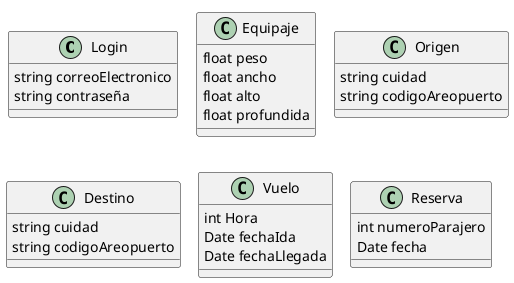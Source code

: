@startuml

!pragma layout smetana

class Login{

    string correoElectronico
    string contraseña

}

class Equipaje{

    float peso
    float ancho
    float alto
    float profundida

}

class Origen{

    string cuidad
    string codigoAreopuerto

}

Class Destino{

    string cuidad
    string codigoAreopuerto

}

class Vuelo {

    int Hora
    Date fechaIda
    Date fechaLlegada

}

class Reserva {

    int numeroParajero
    Date fecha

}
@enduml